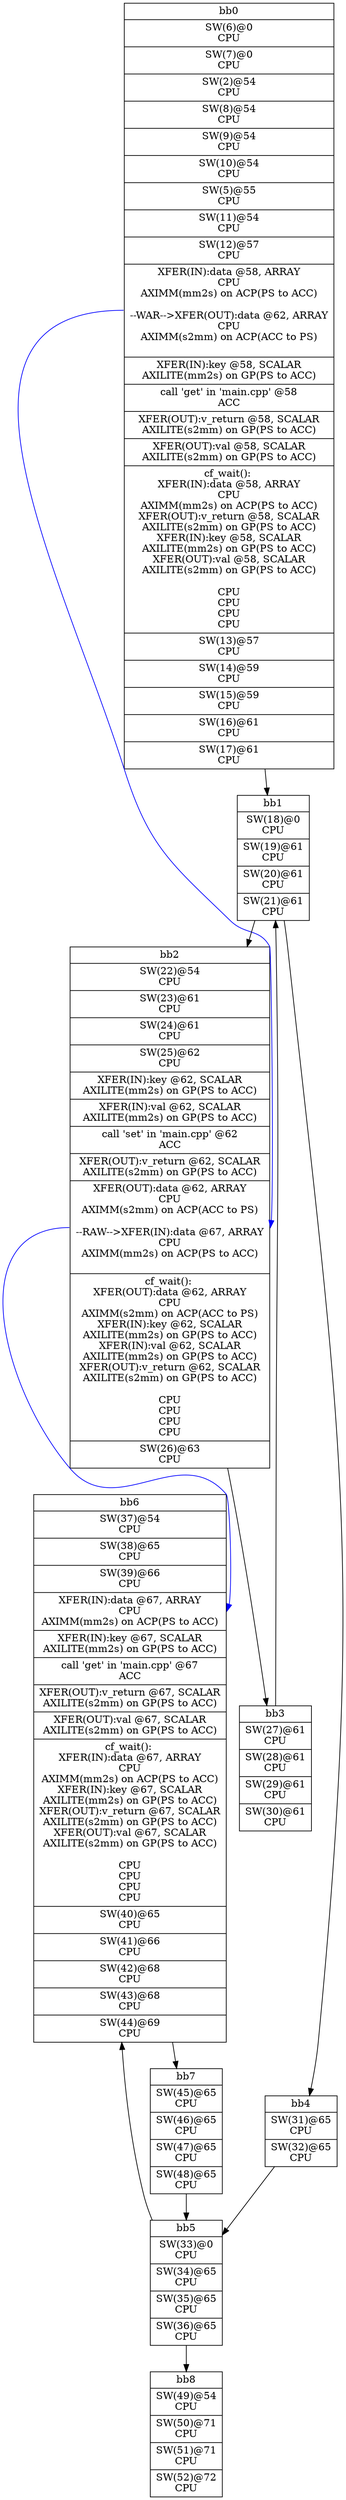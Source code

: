 digraph CDFG {
node [shape=record];
bb0 [shape=record, label = "{bb0|<x0000000000B7C430>SW(6)@0\nCPU\n|<x0000000000B7C380>SW(7)@0\nCPU\n|<x0000000000B7C850>SW(2)@54\nCPU\n|<x0000000000B7C170>SW(8)@54\nCPU\n|<x0000000000B7C900>SW(9)@54\nCPU\n|<x0000000000B7C9B0>SW(10)@54\nCPU\n|<x0000000000B7C6F0>SW(5)@55\nCPU\n|<x0000000000B7CA60>SW(11)@54\nCPU\n|<x0000000000B7CB10>SW(12)@57\nCPU\n|<x00000000012FE940>XFER(IN):data @58, ARRAY\nCPU\nAXIMM(mm2s) on ACP(PS to ACC)\n\n--WAR--\>XFER(OUT):data @62, ARRAY\nCPU\nAXIMM(s2mm) on ACP(ACC to PS)\n\n|<x00000000012FEA00>XFER(IN):key @58, SCALAR\nAXILITE(mm2s) on GP(PS to ACC)\n|<x000000000125B680>call 'get' in 'main.cpp' @58\nACC\n|<x00000000012FEB80>XFER(OUT):v_return @58, SCALAR\nAXILITE(s2mm) on GP(PS to ACC)\n|<x00000000012FEAC0>XFER(OUT):val @58, SCALAR\nAXILITE(s2mm) on GP(PS to ACC)\n|<x0000000000B7C590>cf_wait(): \nXFER(IN):data @58, ARRAY\nCPU\nAXIMM(mm2s) on ACP(PS to ACC)\nXFER(OUT):v_return @58, SCALAR\nAXILITE(s2mm) on GP(PS to ACC)\nXFER(IN):key @58, SCALAR\nAXILITE(mm2s) on GP(PS to ACC)\nXFER(OUT):val @58, SCALAR\nAXILITE(s2mm) on GP(PS to ACC)\n\nCPU\nCPU\nCPU\nCPU\n|<x0000000000B7CBC0>SW(13)@57\nCPU\n|<x0000000000B7CC70>SW(14)@59\nCPU\n|<x0000000000B7CD20>SW(15)@59\nCPU\n|<x0000000000B7CDD0>SW(16)@61\nCPU\n|<x0000000000B7CE80>SW(17)@61\nCPU\n}"];
bb1 [shape=record, label = "{bb1|<x0000000000B7CF30>SW(18)@0\nCPU\n|<x0000000000B7CFE0>SW(19)@61\nCPU\n|<x0000000000B7D090>SW(20)@61\nCPU\n|<x0000000000B7D140>SW(21)@61\nCPU\n}"];
bb2 [shape=record, label = "{bb2|<x0000000000B7D1F0>SW(22)@54\nCPU\n|<x0000000000B7D2A0>SW(23)@61\nCPU\n|<x0000000000B7D350>SW(24)@61\nCPU\n|<x0000000000B7D400>SW(25)@62\nCPU\n|<x00000000012FED00>XFER(IN):key @62, SCALAR\nAXILITE(mm2s) on GP(PS to ACC)\n|<x00000000012FEDC0>XFER(IN):val @62, SCALAR\nAXILITE(mm2s) on GP(PS to ACC)\n|<x000000000125B760>call 'set' in 'main.cpp' @62\nACC\n|<x00000000012FEE80>XFER(OUT):v_return @62, SCALAR\nAXILITE(s2mm) on GP(PS to ACC)\n|<x00000000012FEC40>XFER(OUT):data @62, ARRAY\nCPU\nAXIMM(s2mm) on ACP(ACC to PS)\n\n--RAW--\>XFER(IN):data @67, ARRAY\nCPU\nAXIMM(mm2s) on ACP(PS to ACC)\n\n|<x000000000130C690>cf_wait(): \nXFER(OUT):data @62, ARRAY\nCPU\nAXIMM(s2mm) on ACP(ACC to PS)\nXFER(IN):key @62, SCALAR\nAXILITE(mm2s) on GP(PS to ACC)\nXFER(IN):val @62, SCALAR\nAXILITE(mm2s) on GP(PS to ACC)\nXFER(OUT):v_return @62, SCALAR\nAXILITE(s2mm) on GP(PS to ACC)\n\nCPU\nCPU\nCPU\nCPU\n|<x0000000000B7D4B0>SW(26)@63\nCPU\n}"];
bb3 [shape=record, label = "{bb3|<x0000000000B7D610>SW(27)@61\nCPU\n|<x0000000000B7D6C0>SW(28)@61\nCPU\n|<x0000000000B7D770>SW(29)@61\nCPU\n|<x0000000000B7D820>SW(30)@61\nCPU\n}"];
bb4 [shape=record, label = "{bb4|<x0000000000B7D560>SW(31)@65\nCPU\n|<x0000000000B7D8D0>SW(32)@65\nCPU\n}"];
bb5 [shape=record, label = "{bb5|<x0000000000B7D980>SW(33)@0\nCPU\n|<x0000000000B7DA30>SW(34)@65\nCPU\n|<x0000000000B7DAE0>SW(35)@65\nCPU\n|<x0000000000B7DB90>SW(36)@65\nCPU\n}"];
bb6 [shape=record, label = "{bb6|<x0000000000B7DC40>SW(37)@54\nCPU\n|<x0000000000B7DCF0>SW(38)@65\nCPU\n|<x0000000000B7DDA0>SW(39)@66\nCPU\n|<x00000000012FEF40>XFER(IN):data @67, ARRAY\nCPU\nAXIMM(mm2s) on ACP(PS to ACC)\n|<x00000000012FF000>XFER(IN):key @67, SCALAR\nAXILITE(mm2s) on GP(PS to ACC)\n|<x000000000125B5A0>call 'get' in 'main.cpp' @67\nACC\n|<x00000000012FF180>XFER(OUT):v_return @67, SCALAR\nAXILITE(s2mm) on GP(PS to ACC)\n|<x00000000012FF0C0>XFER(OUT):val @67, SCALAR\nAXILITE(s2mm) on GP(PS to ACC)\n|<x000000000130C740>cf_wait(): \nXFER(IN):data @67, ARRAY\nCPU\nAXIMM(mm2s) on ACP(PS to ACC)\nXFER(IN):key @67, SCALAR\nAXILITE(mm2s) on GP(PS to ACC)\nXFER(OUT):v_return @67, SCALAR\nAXILITE(s2mm) on GP(PS to ACC)\nXFER(OUT):val @67, SCALAR\nAXILITE(s2mm) on GP(PS to ACC)\n\nCPU\nCPU\nCPU\nCPU\n|<x0000000000B7DE50>SW(40)@65\nCPU\n|<x0000000000B7DF00>SW(41)@66\nCPU\n|<x0000000000B7DFB0>SW(42)@68\nCPU\n|<x0000000000B7E060>SW(43)@68\nCPU\n|<x000000000130C060>SW(44)@69\nCPU\n}"];
bb7 [shape=record, label = "{bb7|<x000000000130C110>SW(45)@65\nCPU\n|<x000000000130C1C0>SW(46)@65\nCPU\n|<x000000000130C270>SW(47)@65\nCPU\n|<x000000000130C320>SW(48)@65\nCPU\n}"];
bb8 [shape=record, label = "{bb8|<x000000000130C3D0>SW(49)@54\nCPU\n|<x000000000130C480>SW(50)@71\nCPU\n|<x000000000130C530>SW(51)@71\nCPU\n|<x000000000130C5E0>SW(52)@72\nCPU\n}"];
bb0 -> bb1
bb1 -> bb2
bb1 -> bb4
bb2 -> bb3
bb3 -> bb1
bb4 -> bb5
bb5 -> bb6
bb5 -> bb8
bb6 -> bb7
bb7 -> bb5
bb0:x00000000012FE940 -> bb2:x00000000012FEC40[color=blue]
bb2:x00000000012FEC40 -> bb6:x00000000012FEF40[color=blue]
}

